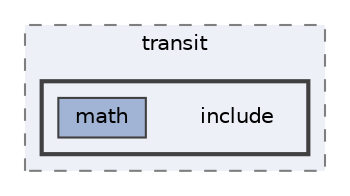 digraph "/home/username/Documents/School/CSCI3081W/CSCI3081W-Team28/libs/transit/include"
{
 // LATEX_PDF_SIZE
  bgcolor="transparent";
  edge [fontname=Helvetica,fontsize=10,labelfontname=Helvetica,labelfontsize=10];
  node [fontname=Helvetica,fontsize=10,shape=box,height=0.2,width=0.4];
  compound=true
  subgraph clusterdir_61f69bb80b0182374d61890e6f09a039 {
    graph [ bgcolor="#edf0f7", pencolor="grey50", label="transit", fontname=Helvetica,fontsize=10 style="filled,dashed", URL="dir_61f69bb80b0182374d61890e6f09a039.html",tooltip=""]
  subgraph clusterdir_3e3a776fccc04996123e0792cf3f21c7 {
    graph [ bgcolor="#edf0f7", pencolor="grey25", label="", fontname=Helvetica,fontsize=10 style="filled,bold", URL="dir_3e3a776fccc04996123e0792cf3f21c7.html",tooltip=""]
    dir_3e3a776fccc04996123e0792cf3f21c7 [shape=plaintext, label="include"];
  dir_4e01bdc4ed427e9c00949098c02d1e54 [label="math", fillcolor="#a2b4d6", color="grey25", style="filled", URL="dir_4e01bdc4ed427e9c00949098c02d1e54.html",tooltip=""];
  }
  }
}
